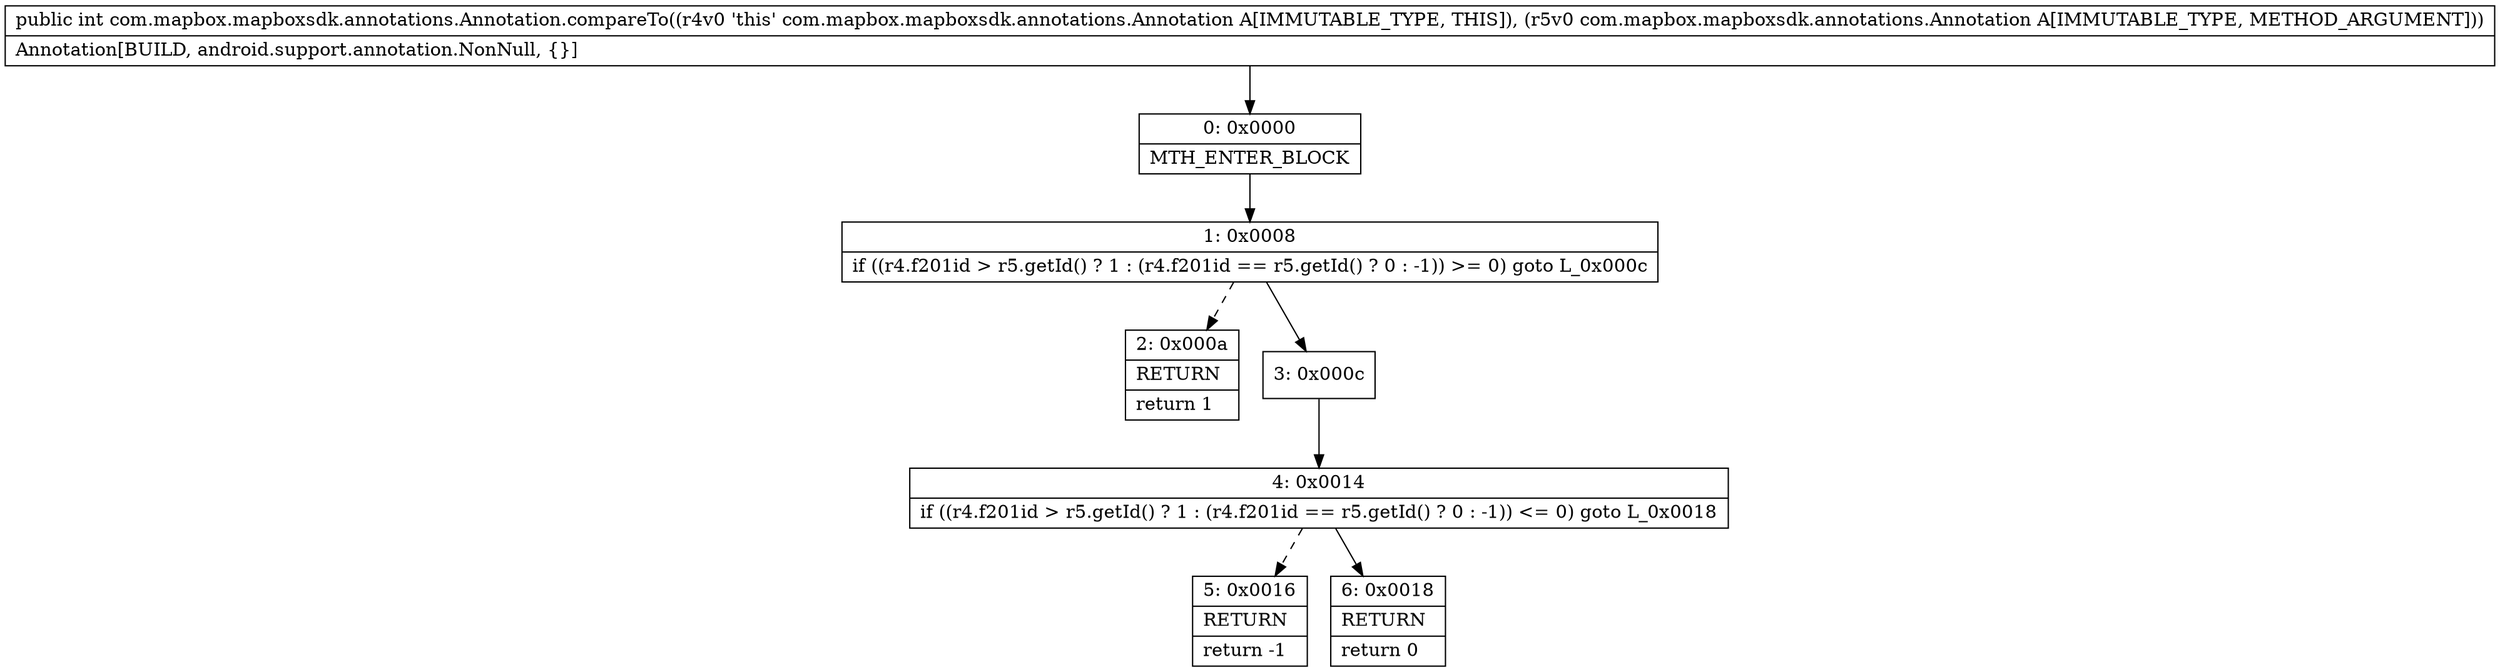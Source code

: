 digraph "CFG forcom.mapbox.mapboxsdk.annotations.Annotation.compareTo(Lcom\/mapbox\/mapboxsdk\/annotations\/Annotation;)I" {
Node_0 [shape=record,label="{0\:\ 0x0000|MTH_ENTER_BLOCK\l}"];
Node_1 [shape=record,label="{1\:\ 0x0008|if ((r4.f201id \> r5.getId() ? 1 : (r4.f201id == r5.getId() ? 0 : \-1)) \>= 0) goto L_0x000c\l}"];
Node_2 [shape=record,label="{2\:\ 0x000a|RETURN\l|return 1\l}"];
Node_3 [shape=record,label="{3\:\ 0x000c}"];
Node_4 [shape=record,label="{4\:\ 0x0014|if ((r4.f201id \> r5.getId() ? 1 : (r4.f201id == r5.getId() ? 0 : \-1)) \<= 0) goto L_0x0018\l}"];
Node_5 [shape=record,label="{5\:\ 0x0016|RETURN\l|return \-1\l}"];
Node_6 [shape=record,label="{6\:\ 0x0018|RETURN\l|return 0\l}"];
MethodNode[shape=record,label="{public int com.mapbox.mapboxsdk.annotations.Annotation.compareTo((r4v0 'this' com.mapbox.mapboxsdk.annotations.Annotation A[IMMUTABLE_TYPE, THIS]), (r5v0 com.mapbox.mapboxsdk.annotations.Annotation A[IMMUTABLE_TYPE, METHOD_ARGUMENT]))  | Annotation[BUILD, android.support.annotation.NonNull, \{\}]\l}"];
MethodNode -> Node_0;
Node_0 -> Node_1;
Node_1 -> Node_2[style=dashed];
Node_1 -> Node_3;
Node_3 -> Node_4;
Node_4 -> Node_5[style=dashed];
Node_4 -> Node_6;
}

